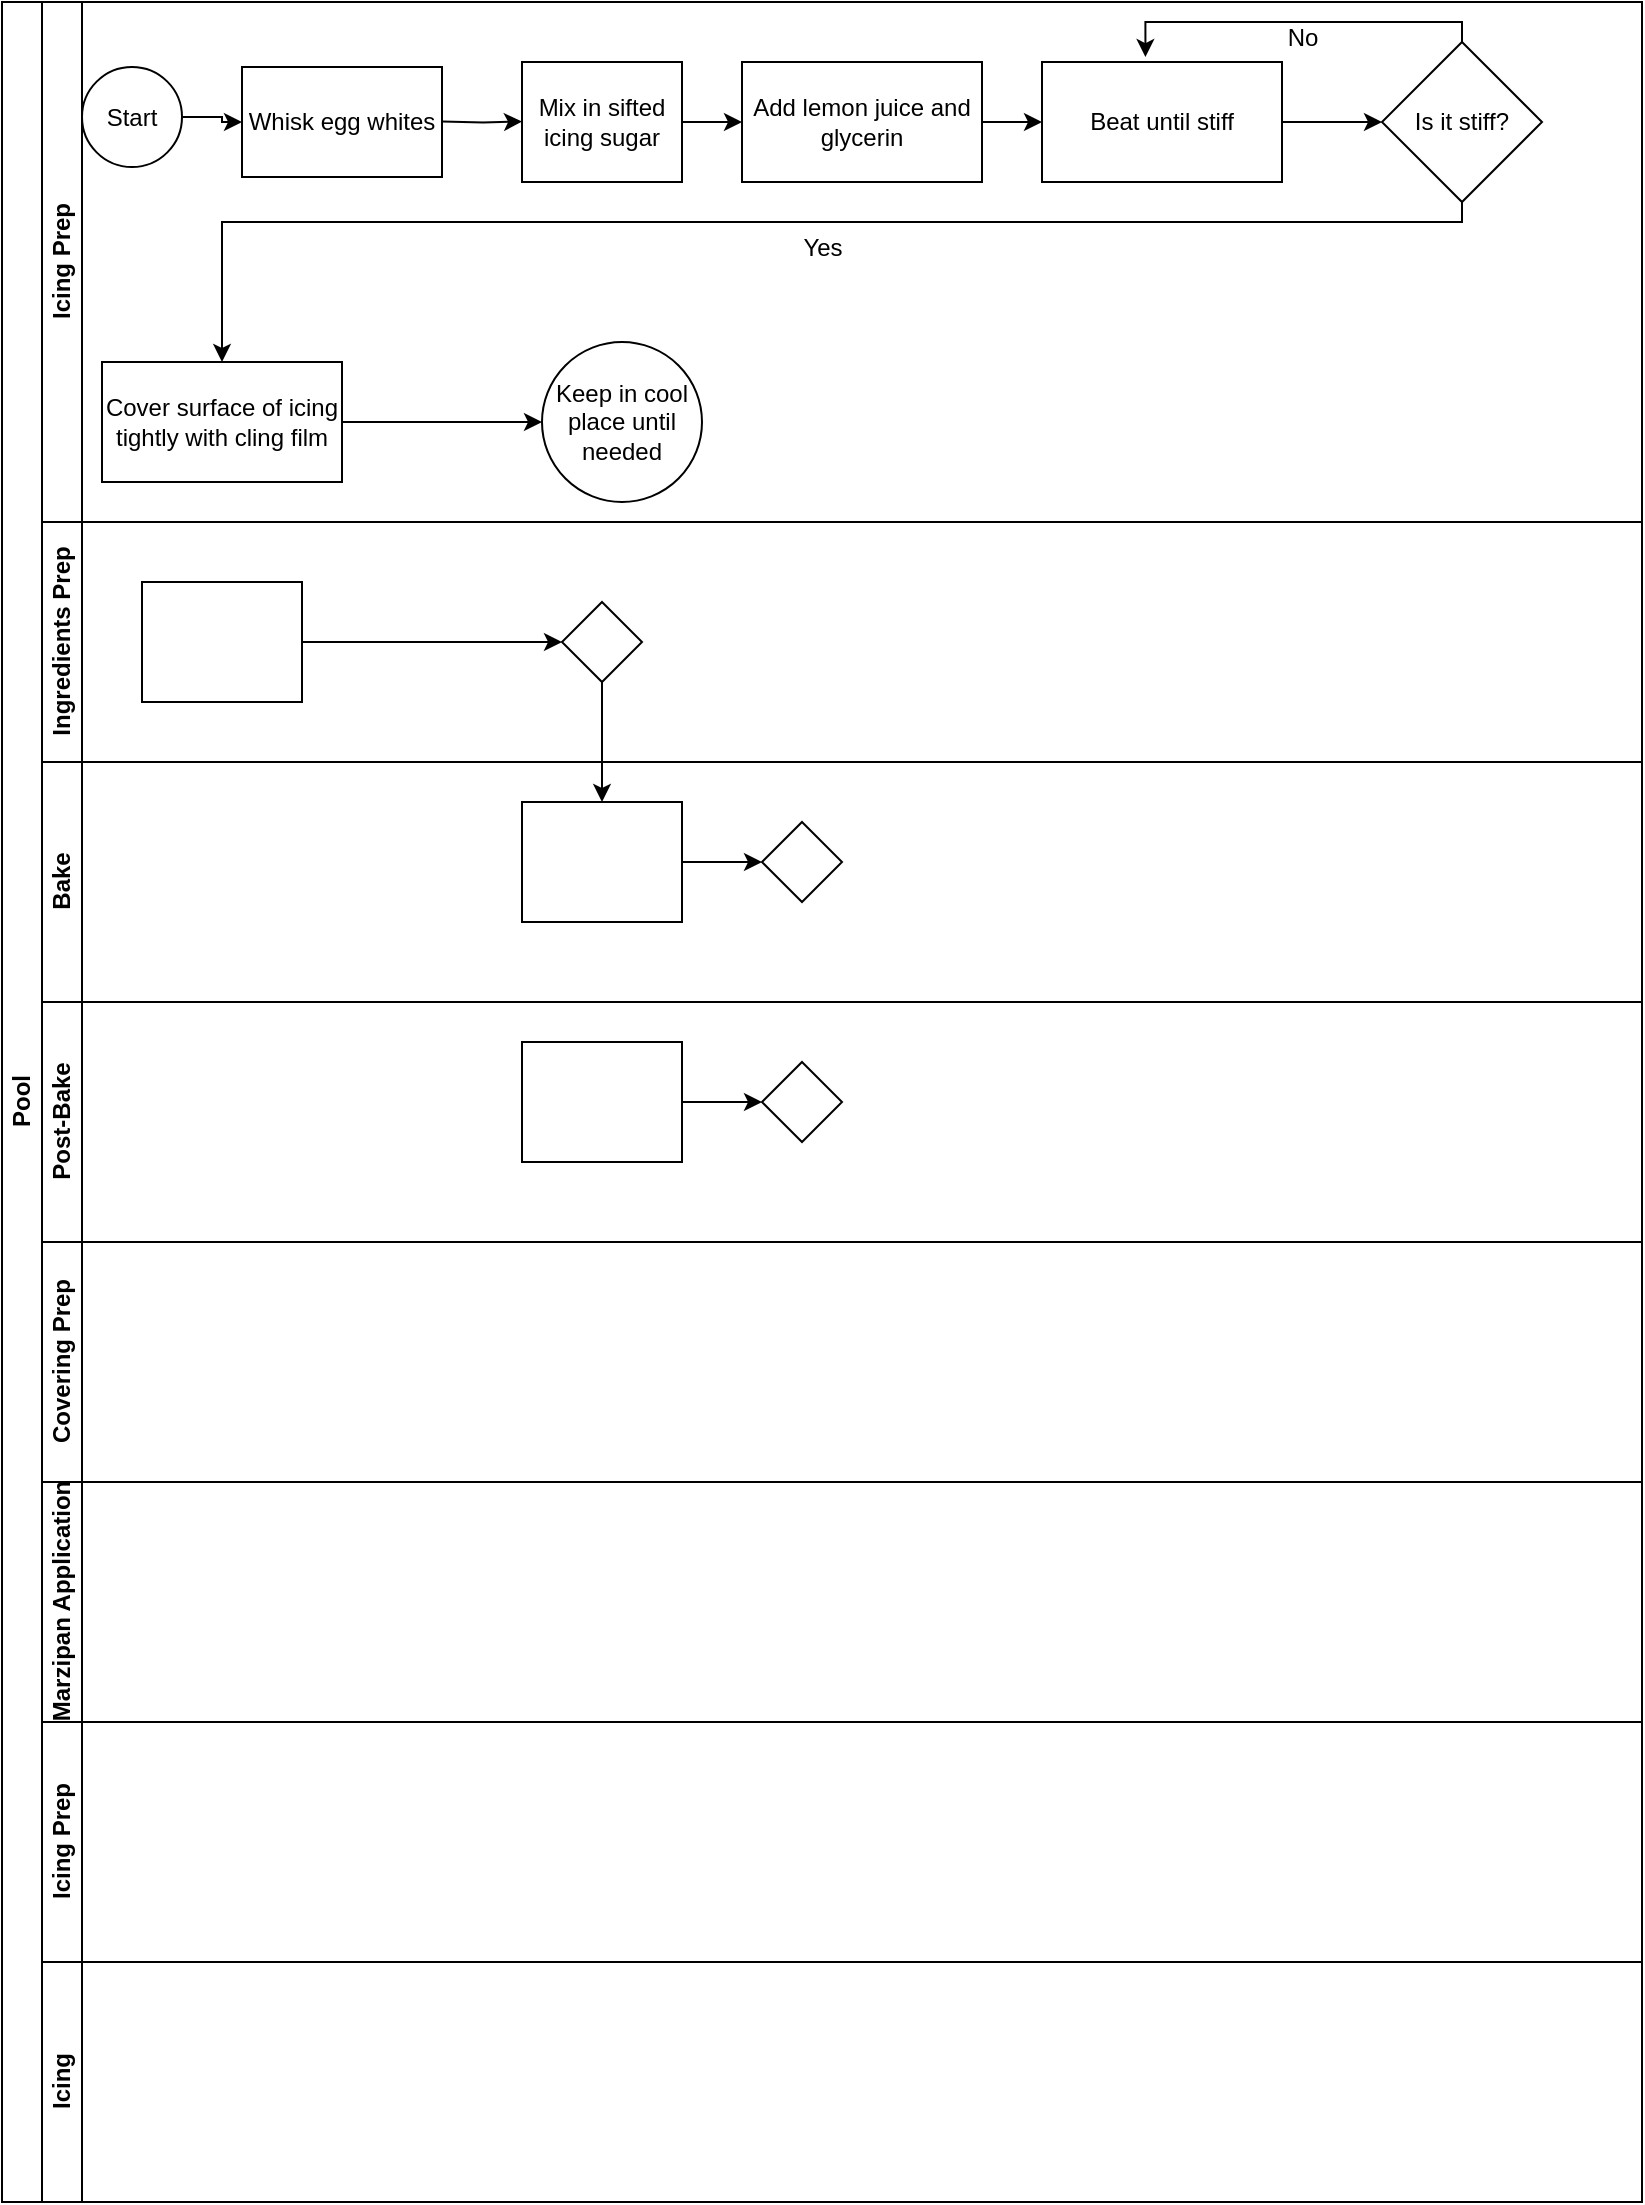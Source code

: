 <mxfile version="22.1.16" type="github">
  <diagram id="prtHgNgQTEPvFCAcTncT" name="Page-1">
    <mxGraphModel dx="989" dy="509" grid="1" gridSize="10" guides="1" tooltips="1" connect="1" arrows="1" fold="1" page="1" pageScale="1" pageWidth="827" pageHeight="1169" math="0" shadow="0">
      <root>
        <mxCell id="0" />
        <mxCell id="1" parent="0" />
        <mxCell id="dNxyNK7c78bLwvsdeMH5-19" value="Pool" style="swimlane;html=1;childLayout=stackLayout;resizeParent=1;resizeParentMax=0;horizontal=0;startSize=20;horizontalStack=0;" parent="1" vertex="1">
          <mxGeometry width="820" height="1100" as="geometry">
            <mxRectangle x="80" y="140" width="40" height="60" as="alternateBounds" />
          </mxGeometry>
        </mxCell>
        <mxCell id="dNxyNK7c78bLwvsdeMH5-35" style="edgeStyle=orthogonalEdgeStyle;rounded=0;orthogonalLoop=1;jettySize=auto;html=1;endArrow=classic;endFill=1;" parent="dNxyNK7c78bLwvsdeMH5-19" source="dNxyNK7c78bLwvsdeMH5-28" target="dNxyNK7c78bLwvsdeMH5-34" edge="1">
          <mxGeometry relative="1" as="geometry" />
        </mxCell>
        <mxCell id="Q70699XJ6f_RQjHT6ZRU-6" value="Icing Prep" style="swimlane;html=1;startSize=20;horizontal=0;" parent="dNxyNK7c78bLwvsdeMH5-19" vertex="1">
          <mxGeometry x="20" width="800" height="260" as="geometry">
            <mxRectangle x="20" width="430" height="30" as="alternateBounds" />
          </mxGeometry>
        </mxCell>
        <mxCell id="Q70699XJ6f_RQjHT6ZRU-7" value="" style="edgeStyle=orthogonalEdgeStyle;rounded=0;orthogonalLoop=1;jettySize=auto;html=1;" parent="Q70699XJ6f_RQjHT6ZRU-6" source="Q70699XJ6f_RQjHT6ZRU-8" target="Q70699XJ6f_RQjHT6ZRU-9" edge="1">
          <mxGeometry relative="1" as="geometry" />
        </mxCell>
        <mxCell id="Q70699XJ6f_RQjHT6ZRU-8" value="Start" style="ellipse;whiteSpace=wrap;html=1;" parent="Q70699XJ6f_RQjHT6ZRU-6" vertex="1">
          <mxGeometry x="20" y="32.5" width="50" height="50" as="geometry" />
        </mxCell>
        <mxCell id="Q70699XJ6f_RQjHT6ZRU-9" value="Whisk egg whites" style="rounded=0;whiteSpace=wrap;html=1;fontFamily=Helvetica;fontSize=12;fontColor=#000000;align=center;" parent="Q70699XJ6f_RQjHT6ZRU-6" vertex="1">
          <mxGeometry x="100" y="32.5" width="100" height="55" as="geometry" />
        </mxCell>
        <mxCell id="Q70699XJ6f_RQjHT6ZRU-10" value="" style="edgeStyle=orthogonalEdgeStyle;rounded=0;orthogonalLoop=1;jettySize=auto;html=1;endArrow=classic;endFill=1;" parent="Q70699XJ6f_RQjHT6ZRU-6" edge="1">
          <mxGeometry relative="1" as="geometry">
            <mxPoint x="200" y="59.76" as="sourcePoint" />
            <mxPoint x="240" y="59.76" as="targetPoint" />
          </mxGeometry>
        </mxCell>
        <mxCell id="KDipVioENKlvYmEYNsOE-6" value="" style="edgeStyle=orthogonalEdgeStyle;rounded=0;orthogonalLoop=1;jettySize=auto;html=1;" edge="1" parent="Q70699XJ6f_RQjHT6ZRU-6" source="Q70699XJ6f_RQjHT6ZRU-11" target="KDipVioENKlvYmEYNsOE-5">
          <mxGeometry relative="1" as="geometry" />
        </mxCell>
        <mxCell id="Q70699XJ6f_RQjHT6ZRU-11" value="Mix in sifted icing sugar" style="rounded=0;whiteSpace=wrap;html=1;fontFamily=Helvetica;fontSize=12;fontColor=#000000;align=center;" parent="Q70699XJ6f_RQjHT6ZRU-6" vertex="1">
          <mxGeometry x="240" y="30" width="80" height="60" as="geometry" />
        </mxCell>
        <mxCell id="KDipVioENKlvYmEYNsOE-10" value="" style="edgeStyle=orthogonalEdgeStyle;rounded=0;orthogonalLoop=1;jettySize=auto;html=1;" edge="1" parent="Q70699XJ6f_RQjHT6ZRU-6" source="KDipVioENKlvYmEYNsOE-5" target="KDipVioENKlvYmEYNsOE-9">
          <mxGeometry relative="1" as="geometry" />
        </mxCell>
        <mxCell id="KDipVioENKlvYmEYNsOE-5" value="Add lemon juice and glycerin" style="whiteSpace=wrap;html=1;fontColor=#000000;rounded=0;" vertex="1" parent="Q70699XJ6f_RQjHT6ZRU-6">
          <mxGeometry x="350" y="30" width="120" height="60" as="geometry" />
        </mxCell>
        <mxCell id="KDipVioENKlvYmEYNsOE-12" value="" style="edgeStyle=orthogonalEdgeStyle;rounded=0;orthogonalLoop=1;jettySize=auto;html=1;" edge="1" parent="Q70699XJ6f_RQjHT6ZRU-6" source="KDipVioENKlvYmEYNsOE-9" target="KDipVioENKlvYmEYNsOE-11">
          <mxGeometry relative="1" as="geometry" />
        </mxCell>
        <mxCell id="KDipVioENKlvYmEYNsOE-9" value="Beat until stiff" style="whiteSpace=wrap;html=1;fontColor=#000000;rounded=0;" vertex="1" parent="Q70699XJ6f_RQjHT6ZRU-6">
          <mxGeometry x="500" y="30" width="120" height="60" as="geometry" />
        </mxCell>
        <mxCell id="KDipVioENKlvYmEYNsOE-17" value="" style="edgeStyle=orthogonalEdgeStyle;rounded=0;orthogonalLoop=1;jettySize=auto;html=1;" edge="1" parent="Q70699XJ6f_RQjHT6ZRU-6" source="KDipVioENKlvYmEYNsOE-11" target="KDipVioENKlvYmEYNsOE-16">
          <mxGeometry relative="1" as="geometry">
            <Array as="points">
              <mxPoint x="710" y="110" />
              <mxPoint x="90" y="110" />
            </Array>
          </mxGeometry>
        </mxCell>
        <mxCell id="KDipVioENKlvYmEYNsOE-11" value="Is it stiff?" style="rhombus;whiteSpace=wrap;html=1;fontColor=#000000;rounded=0;" vertex="1" parent="Q70699XJ6f_RQjHT6ZRU-6">
          <mxGeometry x="670" y="20" width="80" height="80" as="geometry" />
        </mxCell>
        <mxCell id="KDipVioENKlvYmEYNsOE-19" value="" style="edgeStyle=orthogonalEdgeStyle;rounded=0;orthogonalLoop=1;jettySize=auto;html=1;" edge="1" parent="Q70699XJ6f_RQjHT6ZRU-6" source="KDipVioENKlvYmEYNsOE-16" target="KDipVioENKlvYmEYNsOE-18">
          <mxGeometry relative="1" as="geometry" />
        </mxCell>
        <mxCell id="KDipVioENKlvYmEYNsOE-16" value="Cover surface of icing tightly with cling film" style="whiteSpace=wrap;html=1;fontColor=#000000;rounded=0;" vertex="1" parent="Q70699XJ6f_RQjHT6ZRU-6">
          <mxGeometry x="30" y="180" width="120" height="60" as="geometry" />
        </mxCell>
        <mxCell id="KDipVioENKlvYmEYNsOE-18" value="Keep in cool place until needed" style="ellipse;whiteSpace=wrap;html=1;fontColor=#000000;rounded=0;" vertex="1" parent="Q70699XJ6f_RQjHT6ZRU-6">
          <mxGeometry x="250" y="170" width="80" height="80" as="geometry" />
        </mxCell>
        <mxCell id="KDipVioENKlvYmEYNsOE-21" style="edgeStyle=orthogonalEdgeStyle;rounded=0;orthogonalLoop=1;jettySize=auto;html=1;exitX=0.5;exitY=0;exitDx=0;exitDy=0;entryX=0.431;entryY=-0.041;entryDx=0;entryDy=0;entryPerimeter=0;" edge="1" parent="Q70699XJ6f_RQjHT6ZRU-6" source="KDipVioENKlvYmEYNsOE-11" target="KDipVioENKlvYmEYNsOE-9">
          <mxGeometry relative="1" as="geometry">
            <Array as="points">
              <mxPoint x="710" y="10" />
              <mxPoint x="552" y="10" />
            </Array>
          </mxGeometry>
        </mxCell>
        <mxCell id="KDipVioENKlvYmEYNsOE-22" value="No" style="text;html=1;align=center;verticalAlign=middle;resizable=0;points=[];autosize=1;strokeColor=none;fillColor=none;" vertex="1" parent="Q70699XJ6f_RQjHT6ZRU-6">
          <mxGeometry x="610" y="2.5" width="40" height="30" as="geometry" />
        </mxCell>
        <mxCell id="dNxyNK7c78bLwvsdeMH5-21" value="Ingredients Prep" style="swimlane;html=1;startSize=20;horizontal=0;" parent="dNxyNK7c78bLwvsdeMH5-19" vertex="1">
          <mxGeometry x="20" y="260" width="800" height="120" as="geometry">
            <mxRectangle x="20" y="120" width="430" height="30" as="alternateBounds" />
          </mxGeometry>
        </mxCell>
        <mxCell id="dNxyNK7c78bLwvsdeMH5-29" value="" style="edgeStyle=orthogonalEdgeStyle;rounded=0;orthogonalLoop=1;jettySize=auto;html=1;endArrow=classic;endFill=1;" parent="dNxyNK7c78bLwvsdeMH5-21" source="dNxyNK7c78bLwvsdeMH5-26" target="dNxyNK7c78bLwvsdeMH5-28" edge="1">
          <mxGeometry relative="1" as="geometry" />
        </mxCell>
        <mxCell id="dNxyNK7c78bLwvsdeMH5-26" value="" style="rounded=0;whiteSpace=wrap;html=1;fontFamily=Helvetica;fontSize=12;fontColor=#000000;align=center;" parent="dNxyNK7c78bLwvsdeMH5-21" vertex="1">
          <mxGeometry x="50" y="30" width="80" height="60" as="geometry" />
        </mxCell>
        <mxCell id="dNxyNK7c78bLwvsdeMH5-28" value="" style="rhombus;whiteSpace=wrap;html=1;fontFamily=Helvetica;fontSize=12;fontColor=#000000;align=center;" parent="dNxyNK7c78bLwvsdeMH5-21" vertex="1">
          <mxGeometry x="260" y="40" width="40" height="40" as="geometry" />
        </mxCell>
        <mxCell id="dNxyNK7c78bLwvsdeMH5-22" value="Bake" style="swimlane;html=1;startSize=20;horizontal=0;" parent="dNxyNK7c78bLwvsdeMH5-19" vertex="1">
          <mxGeometry x="20" y="380" width="800" height="120" as="geometry" />
        </mxCell>
        <mxCell id="dNxyNK7c78bLwvsdeMH5-37" value="" style="edgeStyle=orthogonalEdgeStyle;rounded=0;orthogonalLoop=1;jettySize=auto;html=1;endArrow=classic;endFill=1;" parent="dNxyNK7c78bLwvsdeMH5-22" source="dNxyNK7c78bLwvsdeMH5-34" target="dNxyNK7c78bLwvsdeMH5-36" edge="1">
          <mxGeometry relative="1" as="geometry" />
        </mxCell>
        <mxCell id="dNxyNK7c78bLwvsdeMH5-34" value="" style="rounded=0;whiteSpace=wrap;html=1;fontFamily=Helvetica;fontSize=12;fontColor=#000000;align=center;" parent="dNxyNK7c78bLwvsdeMH5-22" vertex="1">
          <mxGeometry x="240" y="20" width="80" height="60" as="geometry" />
        </mxCell>
        <mxCell id="dNxyNK7c78bLwvsdeMH5-36" value="" style="rhombus;whiteSpace=wrap;html=1;fontFamily=Helvetica;fontSize=12;fontColor=#000000;align=center;" parent="dNxyNK7c78bLwvsdeMH5-22" vertex="1">
          <mxGeometry x="360" y="30" width="40" height="40" as="geometry" />
        </mxCell>
        <mxCell id="Q70699XJ6f_RQjHT6ZRU-13" value="Post-Bake" style="swimlane;html=1;startSize=20;horizontal=0;" parent="dNxyNK7c78bLwvsdeMH5-19" vertex="1">
          <mxGeometry x="20" y="500" width="800" height="120" as="geometry" />
        </mxCell>
        <mxCell id="Q70699XJ6f_RQjHT6ZRU-14" value="" style="edgeStyle=orthogonalEdgeStyle;rounded=0;orthogonalLoop=1;jettySize=auto;html=1;endArrow=classic;endFill=1;" parent="Q70699XJ6f_RQjHT6ZRU-13" source="Q70699XJ6f_RQjHT6ZRU-15" target="Q70699XJ6f_RQjHT6ZRU-16" edge="1">
          <mxGeometry relative="1" as="geometry" />
        </mxCell>
        <mxCell id="Q70699XJ6f_RQjHT6ZRU-15" value="" style="rounded=0;whiteSpace=wrap;html=1;fontFamily=Helvetica;fontSize=12;fontColor=#000000;align=center;" parent="Q70699XJ6f_RQjHT6ZRU-13" vertex="1">
          <mxGeometry x="240" y="20" width="80" height="60" as="geometry" />
        </mxCell>
        <mxCell id="Q70699XJ6f_RQjHT6ZRU-16" value="" style="rhombus;whiteSpace=wrap;html=1;fontFamily=Helvetica;fontSize=12;fontColor=#000000;align=center;" parent="Q70699XJ6f_RQjHT6ZRU-13" vertex="1">
          <mxGeometry x="360" y="30" width="40" height="40" as="geometry" />
        </mxCell>
        <mxCell id="VdWjAupCURGEq7SwctO9-16" value="Covering Prep" style="swimlane;html=1;startSize=20;horizontal=0;" parent="dNxyNK7c78bLwvsdeMH5-19" vertex="1">
          <mxGeometry x="20" y="620" width="800" height="120" as="geometry" />
        </mxCell>
        <mxCell id="VdWjAupCURGEq7SwctO9-17" value="Marzipan Application" style="swimlane;html=1;startSize=20;horizontal=0;" parent="dNxyNK7c78bLwvsdeMH5-19" vertex="1">
          <mxGeometry x="20" y="740" width="800" height="120" as="geometry" />
        </mxCell>
        <mxCell id="VdWjAupCURGEq7SwctO9-18" value="Icing Prep" style="swimlane;html=1;startSize=20;horizontal=0;" parent="dNxyNK7c78bLwvsdeMH5-19" vertex="1">
          <mxGeometry x="20" y="860" width="800" height="120" as="geometry" />
        </mxCell>
        <mxCell id="VdWjAupCURGEq7SwctO9-19" value="Icing" style="swimlane;html=1;startSize=20;horizontal=0;" parent="dNxyNK7c78bLwvsdeMH5-19" vertex="1">
          <mxGeometry x="20" y="980" width="800" height="120" as="geometry" />
        </mxCell>
        <mxCell id="KDipVioENKlvYmEYNsOE-20" value="Yes" style="text;html=1;align=center;verticalAlign=middle;resizable=0;points=[];autosize=1;strokeColor=none;fillColor=none;" vertex="1" parent="1">
          <mxGeometry x="390" y="108" width="40" height="30" as="geometry" />
        </mxCell>
      </root>
    </mxGraphModel>
  </diagram>
</mxfile>
